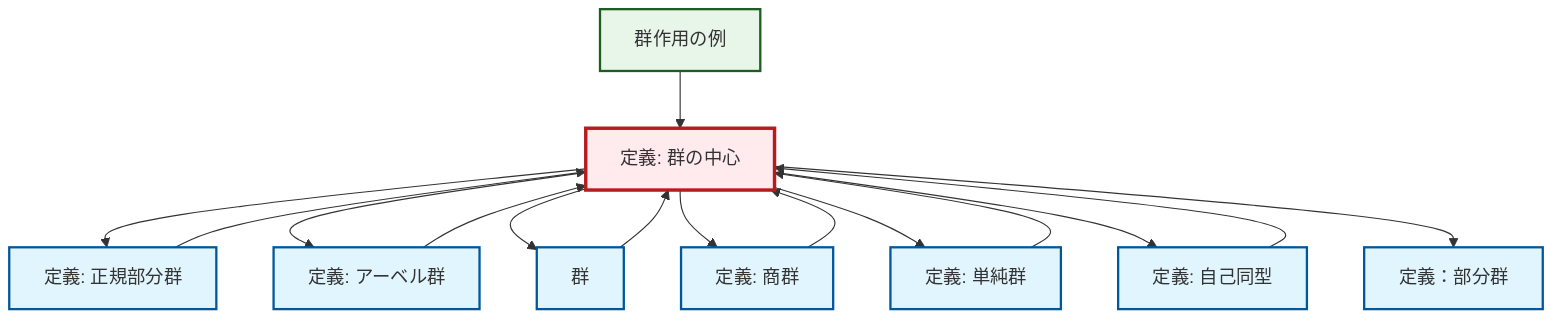 graph TD
    classDef definition fill:#e1f5fe,stroke:#01579b,stroke-width:2px
    classDef theorem fill:#f3e5f5,stroke:#4a148c,stroke-width:2px
    classDef axiom fill:#fff3e0,stroke:#e65100,stroke-width:2px
    classDef example fill:#e8f5e9,stroke:#1b5e20,stroke-width:2px
    classDef current fill:#ffebee,stroke:#b71c1c,stroke-width:3px
    def-center-of-group["定義: 群の中心"]:::definition
    def-abelian-group["定義: アーベル群"]:::definition
    def-normal-subgroup["定義: 正規部分群"]:::definition
    def-group["群"]:::definition
    def-automorphism["定義: 自己同型"]:::definition
    def-simple-group["定義: 単純群"]:::definition
    ex-group-action-examples["群作用の例"]:::example
    def-quotient-group["定義: 商群"]:::definition
    def-subgroup["定義：部分群"]:::definition
    def-group --> def-center-of-group
    def-center-of-group --> def-normal-subgroup
    def-center-of-group --> def-abelian-group
    ex-group-action-examples --> def-center-of-group
    def-simple-group --> def-center-of-group
    def-normal-subgroup --> def-center-of-group
    def-abelian-group --> def-center-of-group
    def-center-of-group --> def-group
    def-center-of-group --> def-quotient-group
    def-center-of-group --> def-simple-group
    def-center-of-group --> def-automorphism
    def-center-of-group --> def-subgroup
    def-quotient-group --> def-center-of-group
    def-automorphism --> def-center-of-group
    class def-center-of-group current